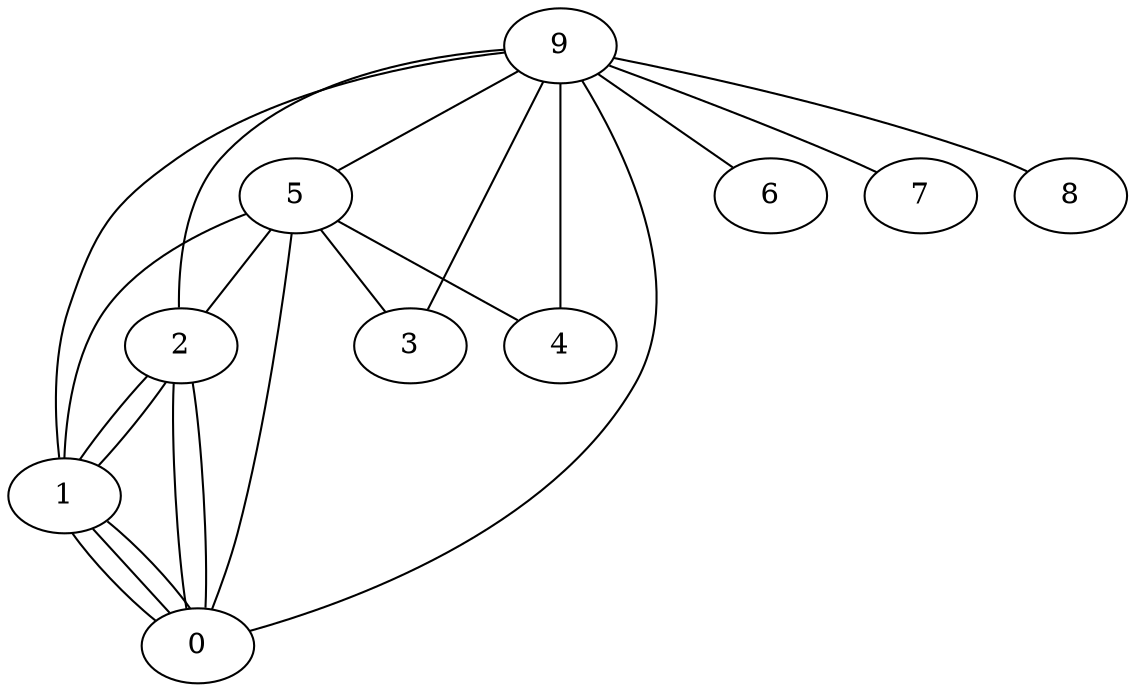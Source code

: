 graph G {
0;
1;
2;
3;
4;
5;
6;
7;
8;
9;
9--0 ;
9--1 ;
9--2 ;
9--3 ;
9--4 ;
9--5 ;
9--6 ;
9--7 ;
9--8 ;
5--0 ;
5--1 ;
5--2 ;
5--3 ;
5--4 ;
2--0 ;
2--1 ;
2--0 ;
2--1 ;
1--0 ;
1--0 ;
1--0 ;
}
